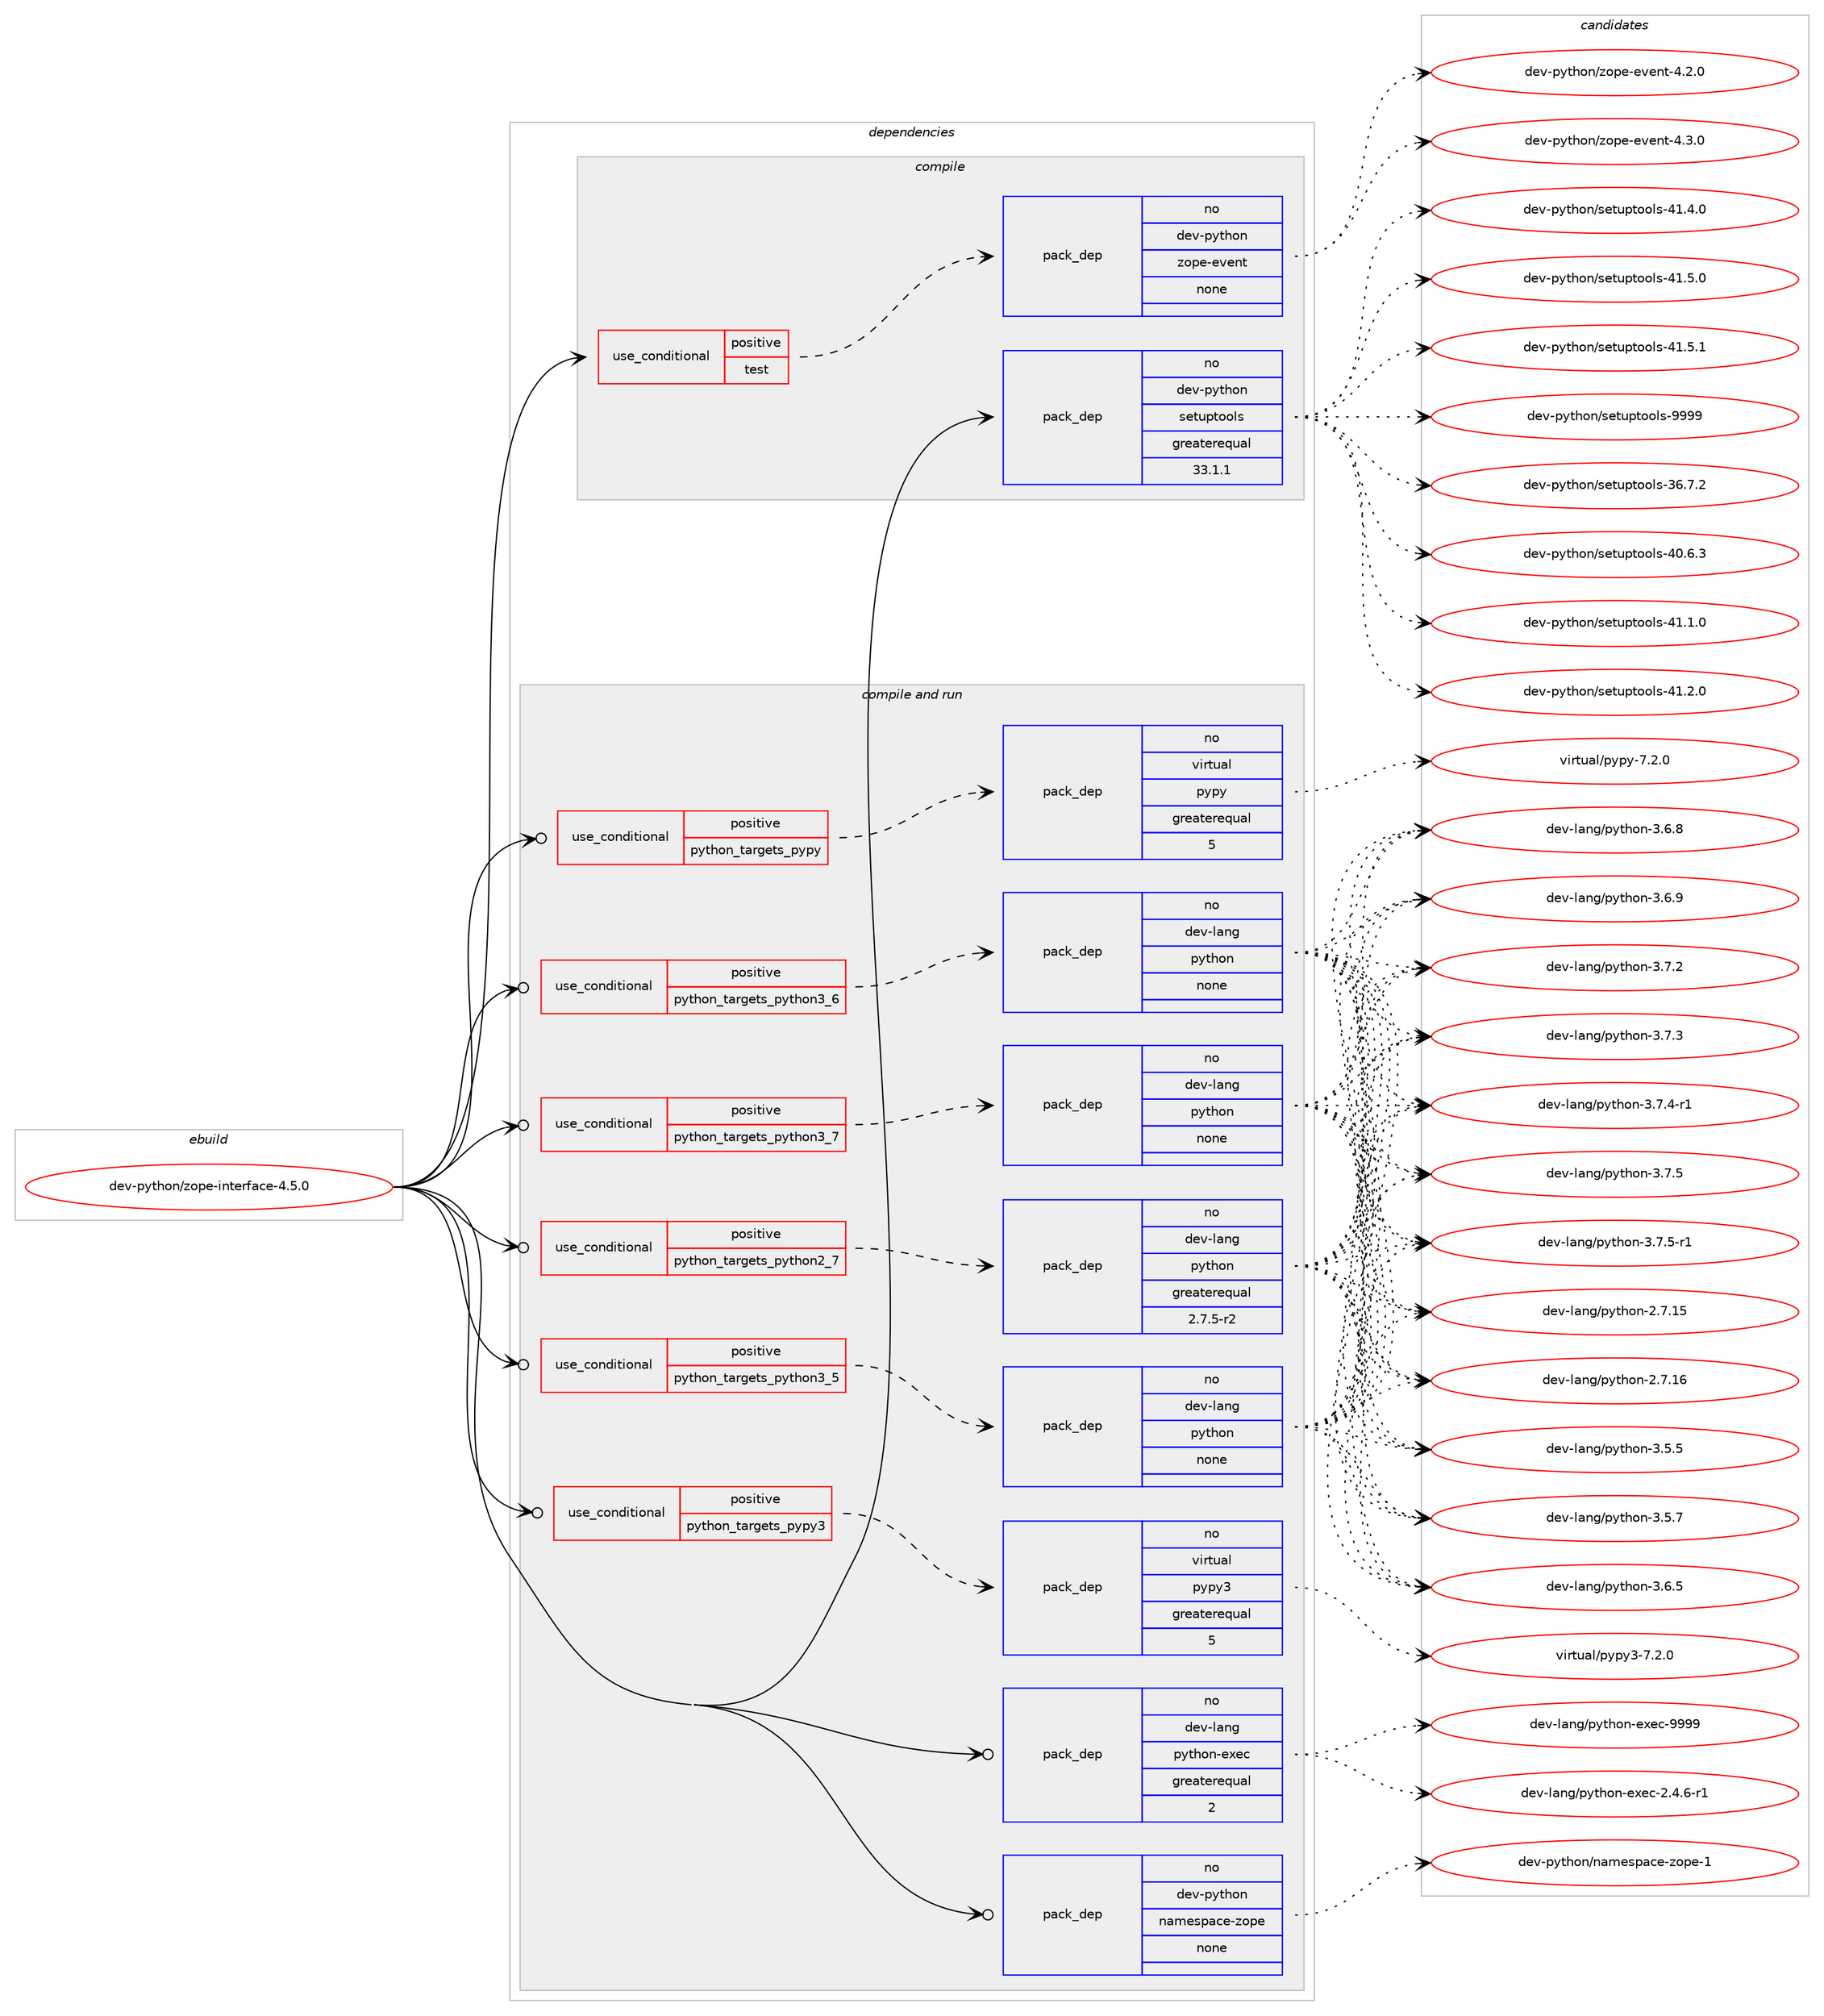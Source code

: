 digraph prolog {

# *************
# Graph options
# *************

newrank=true;
concentrate=true;
compound=true;
graph [rankdir=LR,fontname=Helvetica,fontsize=10,ranksep=1.5];#, ranksep=2.5, nodesep=0.2];
edge  [arrowhead=vee];
node  [fontname=Helvetica,fontsize=10];

# **********
# The ebuild
# **********

subgraph cluster_leftcol {
color=gray;
rank=same;
label=<<i>ebuild</i>>;
id [label="dev-python/zope-interface-4.5.0", color=red, width=4, href="../dev-python/zope-interface-4.5.0.svg"];
}

# ****************
# The dependencies
# ****************

subgraph cluster_midcol {
color=gray;
label=<<i>dependencies</i>>;
subgraph cluster_compile {
fillcolor="#eeeeee";
style=filled;
label=<<i>compile</i>>;
subgraph cond151951 {
dependency645360 [label=<<TABLE BORDER="0" CELLBORDER="1" CELLSPACING="0" CELLPADDING="4"><TR><TD ROWSPAN="3" CELLPADDING="10">use_conditional</TD></TR><TR><TD>positive</TD></TR><TR><TD>test</TD></TR></TABLE>>, shape=none, color=red];
subgraph pack481520 {
dependency645361 [label=<<TABLE BORDER="0" CELLBORDER="1" CELLSPACING="0" CELLPADDING="4" WIDTH="220"><TR><TD ROWSPAN="6" CELLPADDING="30">pack_dep</TD></TR><TR><TD WIDTH="110">no</TD></TR><TR><TD>dev-python</TD></TR><TR><TD>zope-event</TD></TR><TR><TD>none</TD></TR><TR><TD></TD></TR></TABLE>>, shape=none, color=blue];
}
dependency645360:e -> dependency645361:w [weight=20,style="dashed",arrowhead="vee"];
}
id:e -> dependency645360:w [weight=20,style="solid",arrowhead="vee"];
subgraph pack481521 {
dependency645362 [label=<<TABLE BORDER="0" CELLBORDER="1" CELLSPACING="0" CELLPADDING="4" WIDTH="220"><TR><TD ROWSPAN="6" CELLPADDING="30">pack_dep</TD></TR><TR><TD WIDTH="110">no</TD></TR><TR><TD>dev-python</TD></TR><TR><TD>setuptools</TD></TR><TR><TD>greaterequal</TD></TR><TR><TD>33.1.1</TD></TR></TABLE>>, shape=none, color=blue];
}
id:e -> dependency645362:w [weight=20,style="solid",arrowhead="vee"];
}
subgraph cluster_compileandrun {
fillcolor="#eeeeee";
style=filled;
label=<<i>compile and run</i>>;
subgraph cond151952 {
dependency645363 [label=<<TABLE BORDER="0" CELLBORDER="1" CELLSPACING="0" CELLPADDING="4"><TR><TD ROWSPAN="3" CELLPADDING="10">use_conditional</TD></TR><TR><TD>positive</TD></TR><TR><TD>python_targets_pypy</TD></TR></TABLE>>, shape=none, color=red];
subgraph pack481522 {
dependency645364 [label=<<TABLE BORDER="0" CELLBORDER="1" CELLSPACING="0" CELLPADDING="4" WIDTH="220"><TR><TD ROWSPAN="6" CELLPADDING="30">pack_dep</TD></TR><TR><TD WIDTH="110">no</TD></TR><TR><TD>virtual</TD></TR><TR><TD>pypy</TD></TR><TR><TD>greaterequal</TD></TR><TR><TD>5</TD></TR></TABLE>>, shape=none, color=blue];
}
dependency645363:e -> dependency645364:w [weight=20,style="dashed",arrowhead="vee"];
}
id:e -> dependency645363:w [weight=20,style="solid",arrowhead="odotvee"];
subgraph cond151953 {
dependency645365 [label=<<TABLE BORDER="0" CELLBORDER="1" CELLSPACING="0" CELLPADDING="4"><TR><TD ROWSPAN="3" CELLPADDING="10">use_conditional</TD></TR><TR><TD>positive</TD></TR><TR><TD>python_targets_pypy3</TD></TR></TABLE>>, shape=none, color=red];
subgraph pack481523 {
dependency645366 [label=<<TABLE BORDER="0" CELLBORDER="1" CELLSPACING="0" CELLPADDING="4" WIDTH="220"><TR><TD ROWSPAN="6" CELLPADDING="30">pack_dep</TD></TR><TR><TD WIDTH="110">no</TD></TR><TR><TD>virtual</TD></TR><TR><TD>pypy3</TD></TR><TR><TD>greaterequal</TD></TR><TR><TD>5</TD></TR></TABLE>>, shape=none, color=blue];
}
dependency645365:e -> dependency645366:w [weight=20,style="dashed",arrowhead="vee"];
}
id:e -> dependency645365:w [weight=20,style="solid",arrowhead="odotvee"];
subgraph cond151954 {
dependency645367 [label=<<TABLE BORDER="0" CELLBORDER="1" CELLSPACING="0" CELLPADDING="4"><TR><TD ROWSPAN="3" CELLPADDING="10">use_conditional</TD></TR><TR><TD>positive</TD></TR><TR><TD>python_targets_python2_7</TD></TR></TABLE>>, shape=none, color=red];
subgraph pack481524 {
dependency645368 [label=<<TABLE BORDER="0" CELLBORDER="1" CELLSPACING="0" CELLPADDING="4" WIDTH="220"><TR><TD ROWSPAN="6" CELLPADDING="30">pack_dep</TD></TR><TR><TD WIDTH="110">no</TD></TR><TR><TD>dev-lang</TD></TR><TR><TD>python</TD></TR><TR><TD>greaterequal</TD></TR><TR><TD>2.7.5-r2</TD></TR></TABLE>>, shape=none, color=blue];
}
dependency645367:e -> dependency645368:w [weight=20,style="dashed",arrowhead="vee"];
}
id:e -> dependency645367:w [weight=20,style="solid",arrowhead="odotvee"];
subgraph cond151955 {
dependency645369 [label=<<TABLE BORDER="0" CELLBORDER="1" CELLSPACING="0" CELLPADDING="4"><TR><TD ROWSPAN="3" CELLPADDING="10">use_conditional</TD></TR><TR><TD>positive</TD></TR><TR><TD>python_targets_python3_5</TD></TR></TABLE>>, shape=none, color=red];
subgraph pack481525 {
dependency645370 [label=<<TABLE BORDER="0" CELLBORDER="1" CELLSPACING="0" CELLPADDING="4" WIDTH="220"><TR><TD ROWSPAN="6" CELLPADDING="30">pack_dep</TD></TR><TR><TD WIDTH="110">no</TD></TR><TR><TD>dev-lang</TD></TR><TR><TD>python</TD></TR><TR><TD>none</TD></TR><TR><TD></TD></TR></TABLE>>, shape=none, color=blue];
}
dependency645369:e -> dependency645370:w [weight=20,style="dashed",arrowhead="vee"];
}
id:e -> dependency645369:w [weight=20,style="solid",arrowhead="odotvee"];
subgraph cond151956 {
dependency645371 [label=<<TABLE BORDER="0" CELLBORDER="1" CELLSPACING="0" CELLPADDING="4"><TR><TD ROWSPAN="3" CELLPADDING="10">use_conditional</TD></TR><TR><TD>positive</TD></TR><TR><TD>python_targets_python3_6</TD></TR></TABLE>>, shape=none, color=red];
subgraph pack481526 {
dependency645372 [label=<<TABLE BORDER="0" CELLBORDER="1" CELLSPACING="0" CELLPADDING="4" WIDTH="220"><TR><TD ROWSPAN="6" CELLPADDING="30">pack_dep</TD></TR><TR><TD WIDTH="110">no</TD></TR><TR><TD>dev-lang</TD></TR><TR><TD>python</TD></TR><TR><TD>none</TD></TR><TR><TD></TD></TR></TABLE>>, shape=none, color=blue];
}
dependency645371:e -> dependency645372:w [weight=20,style="dashed",arrowhead="vee"];
}
id:e -> dependency645371:w [weight=20,style="solid",arrowhead="odotvee"];
subgraph cond151957 {
dependency645373 [label=<<TABLE BORDER="0" CELLBORDER="1" CELLSPACING="0" CELLPADDING="4"><TR><TD ROWSPAN="3" CELLPADDING="10">use_conditional</TD></TR><TR><TD>positive</TD></TR><TR><TD>python_targets_python3_7</TD></TR></TABLE>>, shape=none, color=red];
subgraph pack481527 {
dependency645374 [label=<<TABLE BORDER="0" CELLBORDER="1" CELLSPACING="0" CELLPADDING="4" WIDTH="220"><TR><TD ROWSPAN="6" CELLPADDING="30">pack_dep</TD></TR><TR><TD WIDTH="110">no</TD></TR><TR><TD>dev-lang</TD></TR><TR><TD>python</TD></TR><TR><TD>none</TD></TR><TR><TD></TD></TR></TABLE>>, shape=none, color=blue];
}
dependency645373:e -> dependency645374:w [weight=20,style="dashed",arrowhead="vee"];
}
id:e -> dependency645373:w [weight=20,style="solid",arrowhead="odotvee"];
subgraph pack481528 {
dependency645375 [label=<<TABLE BORDER="0" CELLBORDER="1" CELLSPACING="0" CELLPADDING="4" WIDTH="220"><TR><TD ROWSPAN="6" CELLPADDING="30">pack_dep</TD></TR><TR><TD WIDTH="110">no</TD></TR><TR><TD>dev-lang</TD></TR><TR><TD>python-exec</TD></TR><TR><TD>greaterequal</TD></TR><TR><TD>2</TD></TR></TABLE>>, shape=none, color=blue];
}
id:e -> dependency645375:w [weight=20,style="solid",arrowhead="odotvee"];
subgraph pack481529 {
dependency645376 [label=<<TABLE BORDER="0" CELLBORDER="1" CELLSPACING="0" CELLPADDING="4" WIDTH="220"><TR><TD ROWSPAN="6" CELLPADDING="30">pack_dep</TD></TR><TR><TD WIDTH="110">no</TD></TR><TR><TD>dev-python</TD></TR><TR><TD>namespace-zope</TD></TR><TR><TD>none</TD></TR><TR><TD></TD></TR></TABLE>>, shape=none, color=blue];
}
id:e -> dependency645376:w [weight=20,style="solid",arrowhead="odotvee"];
}
subgraph cluster_run {
fillcolor="#eeeeee";
style=filled;
label=<<i>run</i>>;
}
}

# **************
# The candidates
# **************

subgraph cluster_choices {
rank=same;
color=gray;
label=<<i>candidates</i>>;

subgraph choice481520 {
color=black;
nodesep=1;
choice100101118451121211161041111104712211111210145101118101110116455246504648 [label="dev-python/zope-event-4.2.0", color=red, width=4,href="../dev-python/zope-event-4.2.0.svg"];
choice100101118451121211161041111104712211111210145101118101110116455246514648 [label="dev-python/zope-event-4.3.0", color=red, width=4,href="../dev-python/zope-event-4.3.0.svg"];
dependency645361:e -> choice100101118451121211161041111104712211111210145101118101110116455246504648:w [style=dotted,weight="100"];
dependency645361:e -> choice100101118451121211161041111104712211111210145101118101110116455246514648:w [style=dotted,weight="100"];
}
subgraph choice481521 {
color=black;
nodesep=1;
choice100101118451121211161041111104711510111611711211611111110811545515446554650 [label="dev-python/setuptools-36.7.2", color=red, width=4,href="../dev-python/setuptools-36.7.2.svg"];
choice100101118451121211161041111104711510111611711211611111110811545524846544651 [label="dev-python/setuptools-40.6.3", color=red, width=4,href="../dev-python/setuptools-40.6.3.svg"];
choice100101118451121211161041111104711510111611711211611111110811545524946494648 [label="dev-python/setuptools-41.1.0", color=red, width=4,href="../dev-python/setuptools-41.1.0.svg"];
choice100101118451121211161041111104711510111611711211611111110811545524946504648 [label="dev-python/setuptools-41.2.0", color=red, width=4,href="../dev-python/setuptools-41.2.0.svg"];
choice100101118451121211161041111104711510111611711211611111110811545524946524648 [label="dev-python/setuptools-41.4.0", color=red, width=4,href="../dev-python/setuptools-41.4.0.svg"];
choice100101118451121211161041111104711510111611711211611111110811545524946534648 [label="dev-python/setuptools-41.5.0", color=red, width=4,href="../dev-python/setuptools-41.5.0.svg"];
choice100101118451121211161041111104711510111611711211611111110811545524946534649 [label="dev-python/setuptools-41.5.1", color=red, width=4,href="../dev-python/setuptools-41.5.1.svg"];
choice10010111845112121116104111110471151011161171121161111111081154557575757 [label="dev-python/setuptools-9999", color=red, width=4,href="../dev-python/setuptools-9999.svg"];
dependency645362:e -> choice100101118451121211161041111104711510111611711211611111110811545515446554650:w [style=dotted,weight="100"];
dependency645362:e -> choice100101118451121211161041111104711510111611711211611111110811545524846544651:w [style=dotted,weight="100"];
dependency645362:e -> choice100101118451121211161041111104711510111611711211611111110811545524946494648:w [style=dotted,weight="100"];
dependency645362:e -> choice100101118451121211161041111104711510111611711211611111110811545524946504648:w [style=dotted,weight="100"];
dependency645362:e -> choice100101118451121211161041111104711510111611711211611111110811545524946524648:w [style=dotted,weight="100"];
dependency645362:e -> choice100101118451121211161041111104711510111611711211611111110811545524946534648:w [style=dotted,weight="100"];
dependency645362:e -> choice100101118451121211161041111104711510111611711211611111110811545524946534649:w [style=dotted,weight="100"];
dependency645362:e -> choice10010111845112121116104111110471151011161171121161111111081154557575757:w [style=dotted,weight="100"];
}
subgraph choice481522 {
color=black;
nodesep=1;
choice1181051141161179710847112121112121455546504648 [label="virtual/pypy-7.2.0", color=red, width=4,href="../virtual/pypy-7.2.0.svg"];
dependency645364:e -> choice1181051141161179710847112121112121455546504648:w [style=dotted,weight="100"];
}
subgraph choice481523 {
color=black;
nodesep=1;
choice118105114116117971084711212111212151455546504648 [label="virtual/pypy3-7.2.0", color=red, width=4,href="../virtual/pypy3-7.2.0.svg"];
dependency645366:e -> choice118105114116117971084711212111212151455546504648:w [style=dotted,weight="100"];
}
subgraph choice481524 {
color=black;
nodesep=1;
choice10010111845108971101034711212111610411111045504655464953 [label="dev-lang/python-2.7.15", color=red, width=4,href="../dev-lang/python-2.7.15.svg"];
choice10010111845108971101034711212111610411111045504655464954 [label="dev-lang/python-2.7.16", color=red, width=4,href="../dev-lang/python-2.7.16.svg"];
choice100101118451089711010347112121116104111110455146534653 [label="dev-lang/python-3.5.5", color=red, width=4,href="../dev-lang/python-3.5.5.svg"];
choice100101118451089711010347112121116104111110455146534655 [label="dev-lang/python-3.5.7", color=red, width=4,href="../dev-lang/python-3.5.7.svg"];
choice100101118451089711010347112121116104111110455146544653 [label="dev-lang/python-3.6.5", color=red, width=4,href="../dev-lang/python-3.6.5.svg"];
choice100101118451089711010347112121116104111110455146544656 [label="dev-lang/python-3.6.8", color=red, width=4,href="../dev-lang/python-3.6.8.svg"];
choice100101118451089711010347112121116104111110455146544657 [label="dev-lang/python-3.6.9", color=red, width=4,href="../dev-lang/python-3.6.9.svg"];
choice100101118451089711010347112121116104111110455146554650 [label="dev-lang/python-3.7.2", color=red, width=4,href="../dev-lang/python-3.7.2.svg"];
choice100101118451089711010347112121116104111110455146554651 [label="dev-lang/python-3.7.3", color=red, width=4,href="../dev-lang/python-3.7.3.svg"];
choice1001011184510897110103471121211161041111104551465546524511449 [label="dev-lang/python-3.7.4-r1", color=red, width=4,href="../dev-lang/python-3.7.4-r1.svg"];
choice100101118451089711010347112121116104111110455146554653 [label="dev-lang/python-3.7.5", color=red, width=4,href="../dev-lang/python-3.7.5.svg"];
choice1001011184510897110103471121211161041111104551465546534511449 [label="dev-lang/python-3.7.5-r1", color=red, width=4,href="../dev-lang/python-3.7.5-r1.svg"];
dependency645368:e -> choice10010111845108971101034711212111610411111045504655464953:w [style=dotted,weight="100"];
dependency645368:e -> choice10010111845108971101034711212111610411111045504655464954:w [style=dotted,weight="100"];
dependency645368:e -> choice100101118451089711010347112121116104111110455146534653:w [style=dotted,weight="100"];
dependency645368:e -> choice100101118451089711010347112121116104111110455146534655:w [style=dotted,weight="100"];
dependency645368:e -> choice100101118451089711010347112121116104111110455146544653:w [style=dotted,weight="100"];
dependency645368:e -> choice100101118451089711010347112121116104111110455146544656:w [style=dotted,weight="100"];
dependency645368:e -> choice100101118451089711010347112121116104111110455146544657:w [style=dotted,weight="100"];
dependency645368:e -> choice100101118451089711010347112121116104111110455146554650:w [style=dotted,weight="100"];
dependency645368:e -> choice100101118451089711010347112121116104111110455146554651:w [style=dotted,weight="100"];
dependency645368:e -> choice1001011184510897110103471121211161041111104551465546524511449:w [style=dotted,weight="100"];
dependency645368:e -> choice100101118451089711010347112121116104111110455146554653:w [style=dotted,weight="100"];
dependency645368:e -> choice1001011184510897110103471121211161041111104551465546534511449:w [style=dotted,weight="100"];
}
subgraph choice481525 {
color=black;
nodesep=1;
choice10010111845108971101034711212111610411111045504655464953 [label="dev-lang/python-2.7.15", color=red, width=4,href="../dev-lang/python-2.7.15.svg"];
choice10010111845108971101034711212111610411111045504655464954 [label="dev-lang/python-2.7.16", color=red, width=4,href="../dev-lang/python-2.7.16.svg"];
choice100101118451089711010347112121116104111110455146534653 [label="dev-lang/python-3.5.5", color=red, width=4,href="../dev-lang/python-3.5.5.svg"];
choice100101118451089711010347112121116104111110455146534655 [label="dev-lang/python-3.5.7", color=red, width=4,href="../dev-lang/python-3.5.7.svg"];
choice100101118451089711010347112121116104111110455146544653 [label="dev-lang/python-3.6.5", color=red, width=4,href="../dev-lang/python-3.6.5.svg"];
choice100101118451089711010347112121116104111110455146544656 [label="dev-lang/python-3.6.8", color=red, width=4,href="../dev-lang/python-3.6.8.svg"];
choice100101118451089711010347112121116104111110455146544657 [label="dev-lang/python-3.6.9", color=red, width=4,href="../dev-lang/python-3.6.9.svg"];
choice100101118451089711010347112121116104111110455146554650 [label="dev-lang/python-3.7.2", color=red, width=4,href="../dev-lang/python-3.7.2.svg"];
choice100101118451089711010347112121116104111110455146554651 [label="dev-lang/python-3.7.3", color=red, width=4,href="../dev-lang/python-3.7.3.svg"];
choice1001011184510897110103471121211161041111104551465546524511449 [label="dev-lang/python-3.7.4-r1", color=red, width=4,href="../dev-lang/python-3.7.4-r1.svg"];
choice100101118451089711010347112121116104111110455146554653 [label="dev-lang/python-3.7.5", color=red, width=4,href="../dev-lang/python-3.7.5.svg"];
choice1001011184510897110103471121211161041111104551465546534511449 [label="dev-lang/python-3.7.5-r1", color=red, width=4,href="../dev-lang/python-3.7.5-r1.svg"];
dependency645370:e -> choice10010111845108971101034711212111610411111045504655464953:w [style=dotted,weight="100"];
dependency645370:e -> choice10010111845108971101034711212111610411111045504655464954:w [style=dotted,weight="100"];
dependency645370:e -> choice100101118451089711010347112121116104111110455146534653:w [style=dotted,weight="100"];
dependency645370:e -> choice100101118451089711010347112121116104111110455146534655:w [style=dotted,weight="100"];
dependency645370:e -> choice100101118451089711010347112121116104111110455146544653:w [style=dotted,weight="100"];
dependency645370:e -> choice100101118451089711010347112121116104111110455146544656:w [style=dotted,weight="100"];
dependency645370:e -> choice100101118451089711010347112121116104111110455146544657:w [style=dotted,weight="100"];
dependency645370:e -> choice100101118451089711010347112121116104111110455146554650:w [style=dotted,weight="100"];
dependency645370:e -> choice100101118451089711010347112121116104111110455146554651:w [style=dotted,weight="100"];
dependency645370:e -> choice1001011184510897110103471121211161041111104551465546524511449:w [style=dotted,weight="100"];
dependency645370:e -> choice100101118451089711010347112121116104111110455146554653:w [style=dotted,weight="100"];
dependency645370:e -> choice1001011184510897110103471121211161041111104551465546534511449:w [style=dotted,weight="100"];
}
subgraph choice481526 {
color=black;
nodesep=1;
choice10010111845108971101034711212111610411111045504655464953 [label="dev-lang/python-2.7.15", color=red, width=4,href="../dev-lang/python-2.7.15.svg"];
choice10010111845108971101034711212111610411111045504655464954 [label="dev-lang/python-2.7.16", color=red, width=4,href="../dev-lang/python-2.7.16.svg"];
choice100101118451089711010347112121116104111110455146534653 [label="dev-lang/python-3.5.5", color=red, width=4,href="../dev-lang/python-3.5.5.svg"];
choice100101118451089711010347112121116104111110455146534655 [label="dev-lang/python-3.5.7", color=red, width=4,href="../dev-lang/python-3.5.7.svg"];
choice100101118451089711010347112121116104111110455146544653 [label="dev-lang/python-3.6.5", color=red, width=4,href="../dev-lang/python-3.6.5.svg"];
choice100101118451089711010347112121116104111110455146544656 [label="dev-lang/python-3.6.8", color=red, width=4,href="../dev-lang/python-3.6.8.svg"];
choice100101118451089711010347112121116104111110455146544657 [label="dev-lang/python-3.6.9", color=red, width=4,href="../dev-lang/python-3.6.9.svg"];
choice100101118451089711010347112121116104111110455146554650 [label="dev-lang/python-3.7.2", color=red, width=4,href="../dev-lang/python-3.7.2.svg"];
choice100101118451089711010347112121116104111110455146554651 [label="dev-lang/python-3.7.3", color=red, width=4,href="../dev-lang/python-3.7.3.svg"];
choice1001011184510897110103471121211161041111104551465546524511449 [label="dev-lang/python-3.7.4-r1", color=red, width=4,href="../dev-lang/python-3.7.4-r1.svg"];
choice100101118451089711010347112121116104111110455146554653 [label="dev-lang/python-3.7.5", color=red, width=4,href="../dev-lang/python-3.7.5.svg"];
choice1001011184510897110103471121211161041111104551465546534511449 [label="dev-lang/python-3.7.5-r1", color=red, width=4,href="../dev-lang/python-3.7.5-r1.svg"];
dependency645372:e -> choice10010111845108971101034711212111610411111045504655464953:w [style=dotted,weight="100"];
dependency645372:e -> choice10010111845108971101034711212111610411111045504655464954:w [style=dotted,weight="100"];
dependency645372:e -> choice100101118451089711010347112121116104111110455146534653:w [style=dotted,weight="100"];
dependency645372:e -> choice100101118451089711010347112121116104111110455146534655:w [style=dotted,weight="100"];
dependency645372:e -> choice100101118451089711010347112121116104111110455146544653:w [style=dotted,weight="100"];
dependency645372:e -> choice100101118451089711010347112121116104111110455146544656:w [style=dotted,weight="100"];
dependency645372:e -> choice100101118451089711010347112121116104111110455146544657:w [style=dotted,weight="100"];
dependency645372:e -> choice100101118451089711010347112121116104111110455146554650:w [style=dotted,weight="100"];
dependency645372:e -> choice100101118451089711010347112121116104111110455146554651:w [style=dotted,weight="100"];
dependency645372:e -> choice1001011184510897110103471121211161041111104551465546524511449:w [style=dotted,weight="100"];
dependency645372:e -> choice100101118451089711010347112121116104111110455146554653:w [style=dotted,weight="100"];
dependency645372:e -> choice1001011184510897110103471121211161041111104551465546534511449:w [style=dotted,weight="100"];
}
subgraph choice481527 {
color=black;
nodesep=1;
choice10010111845108971101034711212111610411111045504655464953 [label="dev-lang/python-2.7.15", color=red, width=4,href="../dev-lang/python-2.7.15.svg"];
choice10010111845108971101034711212111610411111045504655464954 [label="dev-lang/python-2.7.16", color=red, width=4,href="../dev-lang/python-2.7.16.svg"];
choice100101118451089711010347112121116104111110455146534653 [label="dev-lang/python-3.5.5", color=red, width=4,href="../dev-lang/python-3.5.5.svg"];
choice100101118451089711010347112121116104111110455146534655 [label="dev-lang/python-3.5.7", color=red, width=4,href="../dev-lang/python-3.5.7.svg"];
choice100101118451089711010347112121116104111110455146544653 [label="dev-lang/python-3.6.5", color=red, width=4,href="../dev-lang/python-3.6.5.svg"];
choice100101118451089711010347112121116104111110455146544656 [label="dev-lang/python-3.6.8", color=red, width=4,href="../dev-lang/python-3.6.8.svg"];
choice100101118451089711010347112121116104111110455146544657 [label="dev-lang/python-3.6.9", color=red, width=4,href="../dev-lang/python-3.6.9.svg"];
choice100101118451089711010347112121116104111110455146554650 [label="dev-lang/python-3.7.2", color=red, width=4,href="../dev-lang/python-3.7.2.svg"];
choice100101118451089711010347112121116104111110455146554651 [label="dev-lang/python-3.7.3", color=red, width=4,href="../dev-lang/python-3.7.3.svg"];
choice1001011184510897110103471121211161041111104551465546524511449 [label="dev-lang/python-3.7.4-r1", color=red, width=4,href="../dev-lang/python-3.7.4-r1.svg"];
choice100101118451089711010347112121116104111110455146554653 [label="dev-lang/python-3.7.5", color=red, width=4,href="../dev-lang/python-3.7.5.svg"];
choice1001011184510897110103471121211161041111104551465546534511449 [label="dev-lang/python-3.7.5-r1", color=red, width=4,href="../dev-lang/python-3.7.5-r1.svg"];
dependency645374:e -> choice10010111845108971101034711212111610411111045504655464953:w [style=dotted,weight="100"];
dependency645374:e -> choice10010111845108971101034711212111610411111045504655464954:w [style=dotted,weight="100"];
dependency645374:e -> choice100101118451089711010347112121116104111110455146534653:w [style=dotted,weight="100"];
dependency645374:e -> choice100101118451089711010347112121116104111110455146534655:w [style=dotted,weight="100"];
dependency645374:e -> choice100101118451089711010347112121116104111110455146544653:w [style=dotted,weight="100"];
dependency645374:e -> choice100101118451089711010347112121116104111110455146544656:w [style=dotted,weight="100"];
dependency645374:e -> choice100101118451089711010347112121116104111110455146544657:w [style=dotted,weight="100"];
dependency645374:e -> choice100101118451089711010347112121116104111110455146554650:w [style=dotted,weight="100"];
dependency645374:e -> choice100101118451089711010347112121116104111110455146554651:w [style=dotted,weight="100"];
dependency645374:e -> choice1001011184510897110103471121211161041111104551465546524511449:w [style=dotted,weight="100"];
dependency645374:e -> choice100101118451089711010347112121116104111110455146554653:w [style=dotted,weight="100"];
dependency645374:e -> choice1001011184510897110103471121211161041111104551465546534511449:w [style=dotted,weight="100"];
}
subgraph choice481528 {
color=black;
nodesep=1;
choice10010111845108971101034711212111610411111045101120101994550465246544511449 [label="dev-lang/python-exec-2.4.6-r1", color=red, width=4,href="../dev-lang/python-exec-2.4.6-r1.svg"];
choice10010111845108971101034711212111610411111045101120101994557575757 [label="dev-lang/python-exec-9999", color=red, width=4,href="../dev-lang/python-exec-9999.svg"];
dependency645375:e -> choice10010111845108971101034711212111610411111045101120101994550465246544511449:w [style=dotted,weight="100"];
dependency645375:e -> choice10010111845108971101034711212111610411111045101120101994557575757:w [style=dotted,weight="100"];
}
subgraph choice481529 {
color=black;
nodesep=1;
choice1001011184511212111610411111047110971091011151129799101451221111121014549 [label="dev-python/namespace-zope-1", color=red, width=4,href="../dev-python/namespace-zope-1.svg"];
dependency645376:e -> choice1001011184511212111610411111047110971091011151129799101451221111121014549:w [style=dotted,weight="100"];
}
}

}
